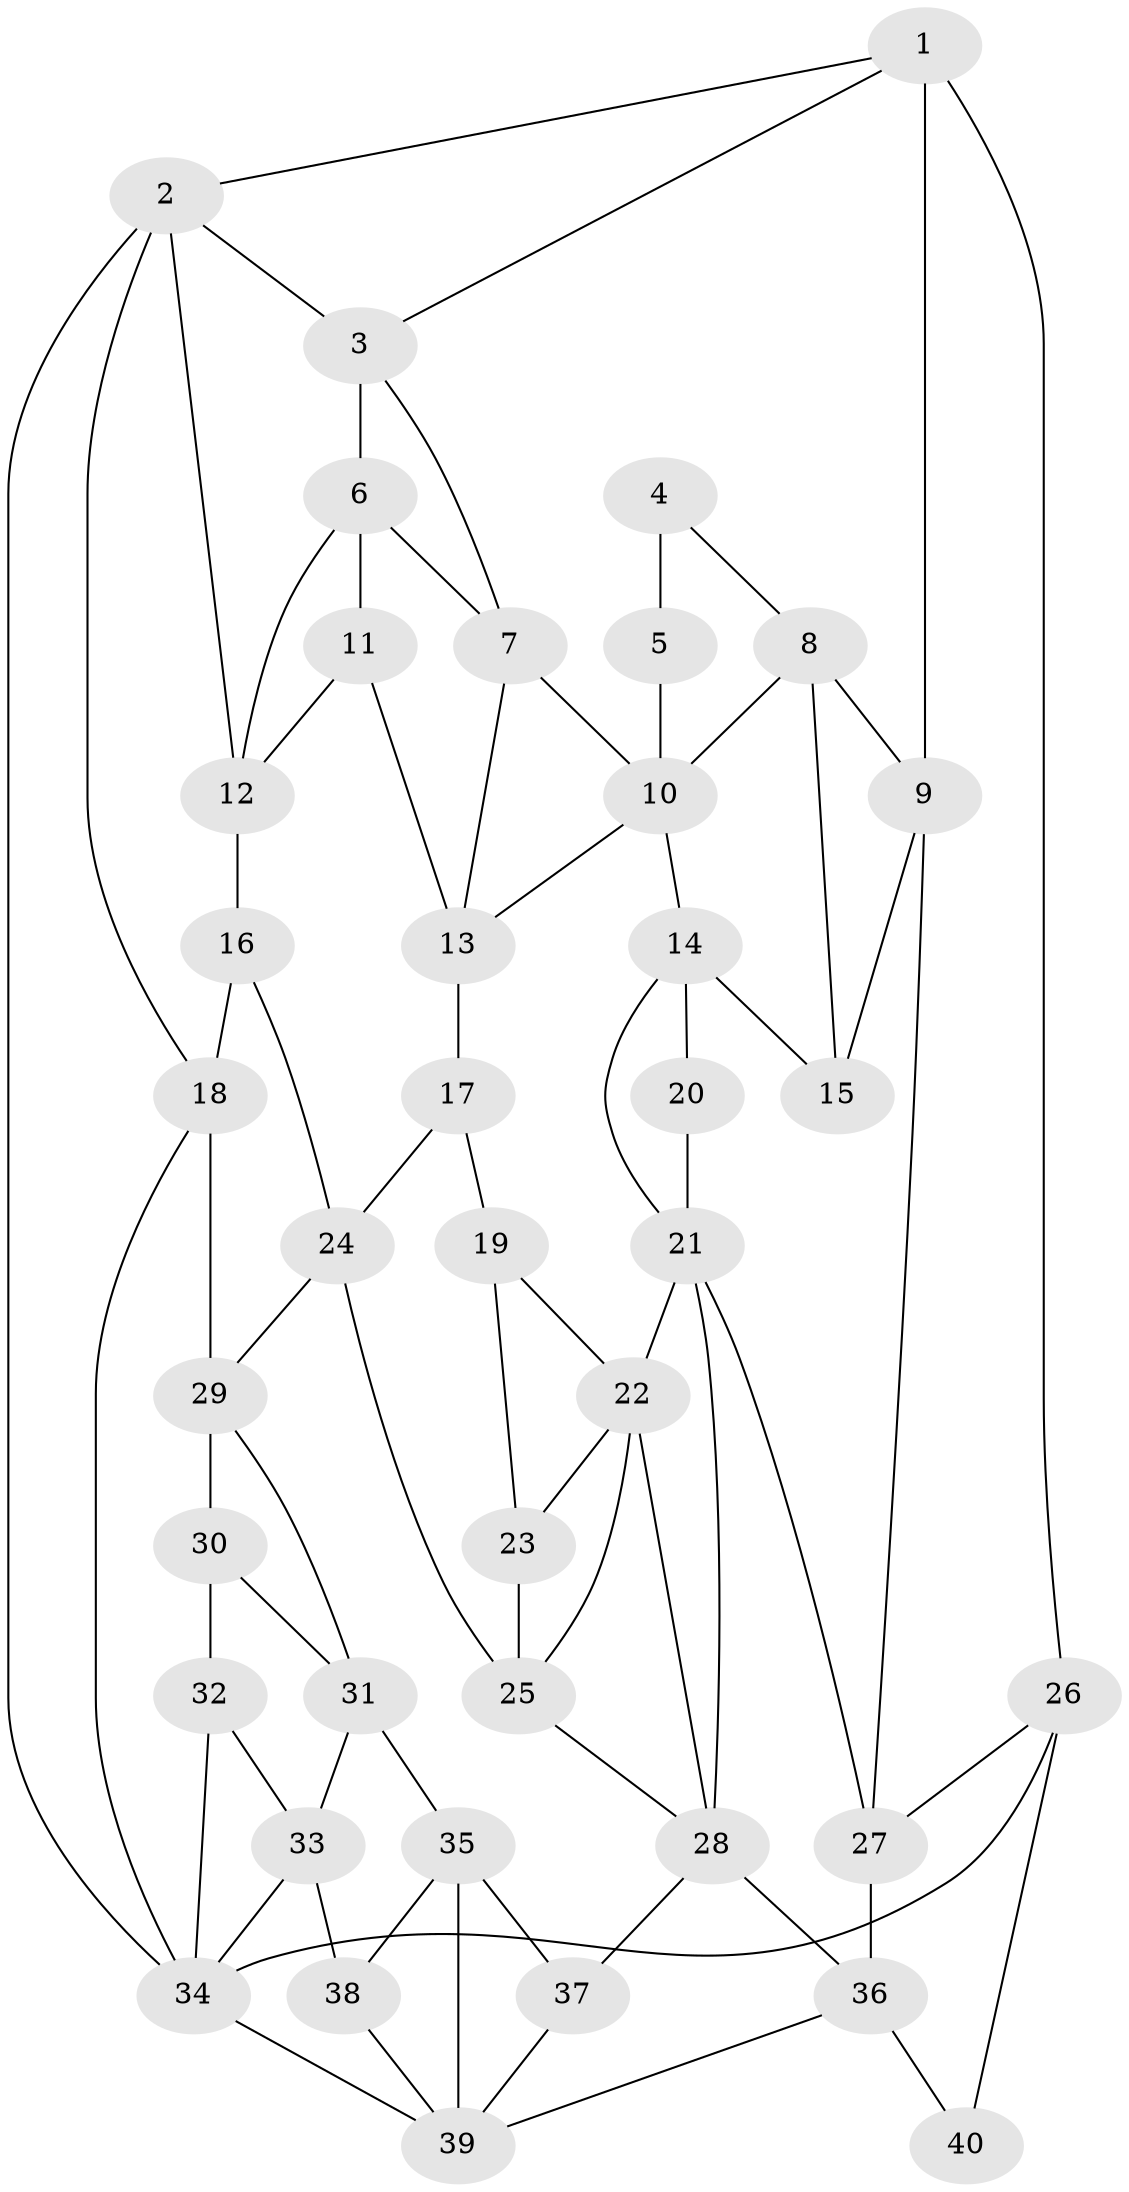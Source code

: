 // original degree distribution, {3: 0.023809523809523808, 4: 0.24603174603174602, 5: 0.48412698412698413, 6: 0.24603174603174602}
// Generated by graph-tools (version 1.1) at 2025/38/03/04/25 23:38:23]
// undirected, 40 vertices, 75 edges
graph export_dot {
  node [color=gray90,style=filled];
  1;
  2;
  3;
  4;
  5;
  6;
  7;
  8;
  9;
  10;
  11;
  12;
  13;
  14;
  15;
  16;
  17;
  18;
  19;
  20;
  21;
  22;
  23;
  24;
  25;
  26;
  27;
  28;
  29;
  30;
  31;
  32;
  33;
  34;
  35;
  36;
  37;
  38;
  39;
  40;
  1 -- 2 [weight=1.0];
  1 -- 3 [weight=1.0];
  1 -- 9 [weight=2.0];
  1 -- 26 [weight=1.0];
  2 -- 3 [weight=1.0];
  2 -- 12 [weight=1.0];
  2 -- 18 [weight=1.0];
  2 -- 34 [weight=1.0];
  3 -- 6 [weight=2.0];
  3 -- 7 [weight=1.0];
  4 -- 5 [weight=2.0];
  4 -- 8 [weight=1.0];
  5 -- 10 [weight=2.0];
  6 -- 7 [weight=1.0];
  6 -- 11 [weight=2.0];
  6 -- 12 [weight=1.0];
  7 -- 10 [weight=1.0];
  7 -- 13 [weight=1.0];
  8 -- 9 [weight=1.0];
  8 -- 10 [weight=1.0];
  8 -- 15 [weight=2.0];
  9 -- 15 [weight=1.0];
  9 -- 27 [weight=1.0];
  10 -- 13 [weight=1.0];
  10 -- 14 [weight=1.0];
  11 -- 12 [weight=1.0];
  11 -- 13 [weight=1.0];
  12 -- 16 [weight=3.0];
  13 -- 17 [weight=2.0];
  14 -- 15 [weight=2.0];
  14 -- 20 [weight=1.0];
  14 -- 21 [weight=1.0];
  16 -- 18 [weight=2.0];
  16 -- 24 [weight=1.0];
  17 -- 19 [weight=2.0];
  17 -- 24 [weight=1.0];
  18 -- 29 [weight=1.0];
  18 -- 34 [weight=1.0];
  19 -- 22 [weight=1.0];
  19 -- 23 [weight=1.0];
  20 -- 21 [weight=1.0];
  21 -- 22 [weight=1.0];
  21 -- 27 [weight=1.0];
  21 -- 28 [weight=1.0];
  22 -- 23 [weight=1.0];
  22 -- 25 [weight=1.0];
  22 -- 28 [weight=1.0];
  23 -- 25 [weight=2.0];
  24 -- 25 [weight=1.0];
  24 -- 29 [weight=1.0];
  25 -- 28 [weight=1.0];
  26 -- 27 [weight=1.0];
  26 -- 34 [weight=1.0];
  26 -- 40 [weight=2.0];
  27 -- 36 [weight=1.0];
  28 -- 36 [weight=1.0];
  28 -- 37 [weight=1.0];
  29 -- 30 [weight=2.0];
  29 -- 31 [weight=1.0];
  30 -- 31 [weight=1.0];
  30 -- 32 [weight=1.0];
  31 -- 33 [weight=2.0];
  31 -- 35 [weight=2.0];
  32 -- 33 [weight=2.0];
  32 -- 34 [weight=1.0];
  33 -- 34 [weight=1.0];
  33 -- 38 [weight=1.0];
  34 -- 39 [weight=1.0];
  35 -- 37 [weight=2.0];
  35 -- 38 [weight=1.0];
  35 -- 39 [weight=1.0];
  36 -- 39 [weight=1.0];
  36 -- 40 [weight=2.0];
  37 -- 39 [weight=1.0];
  38 -- 39 [weight=1.0];
}

